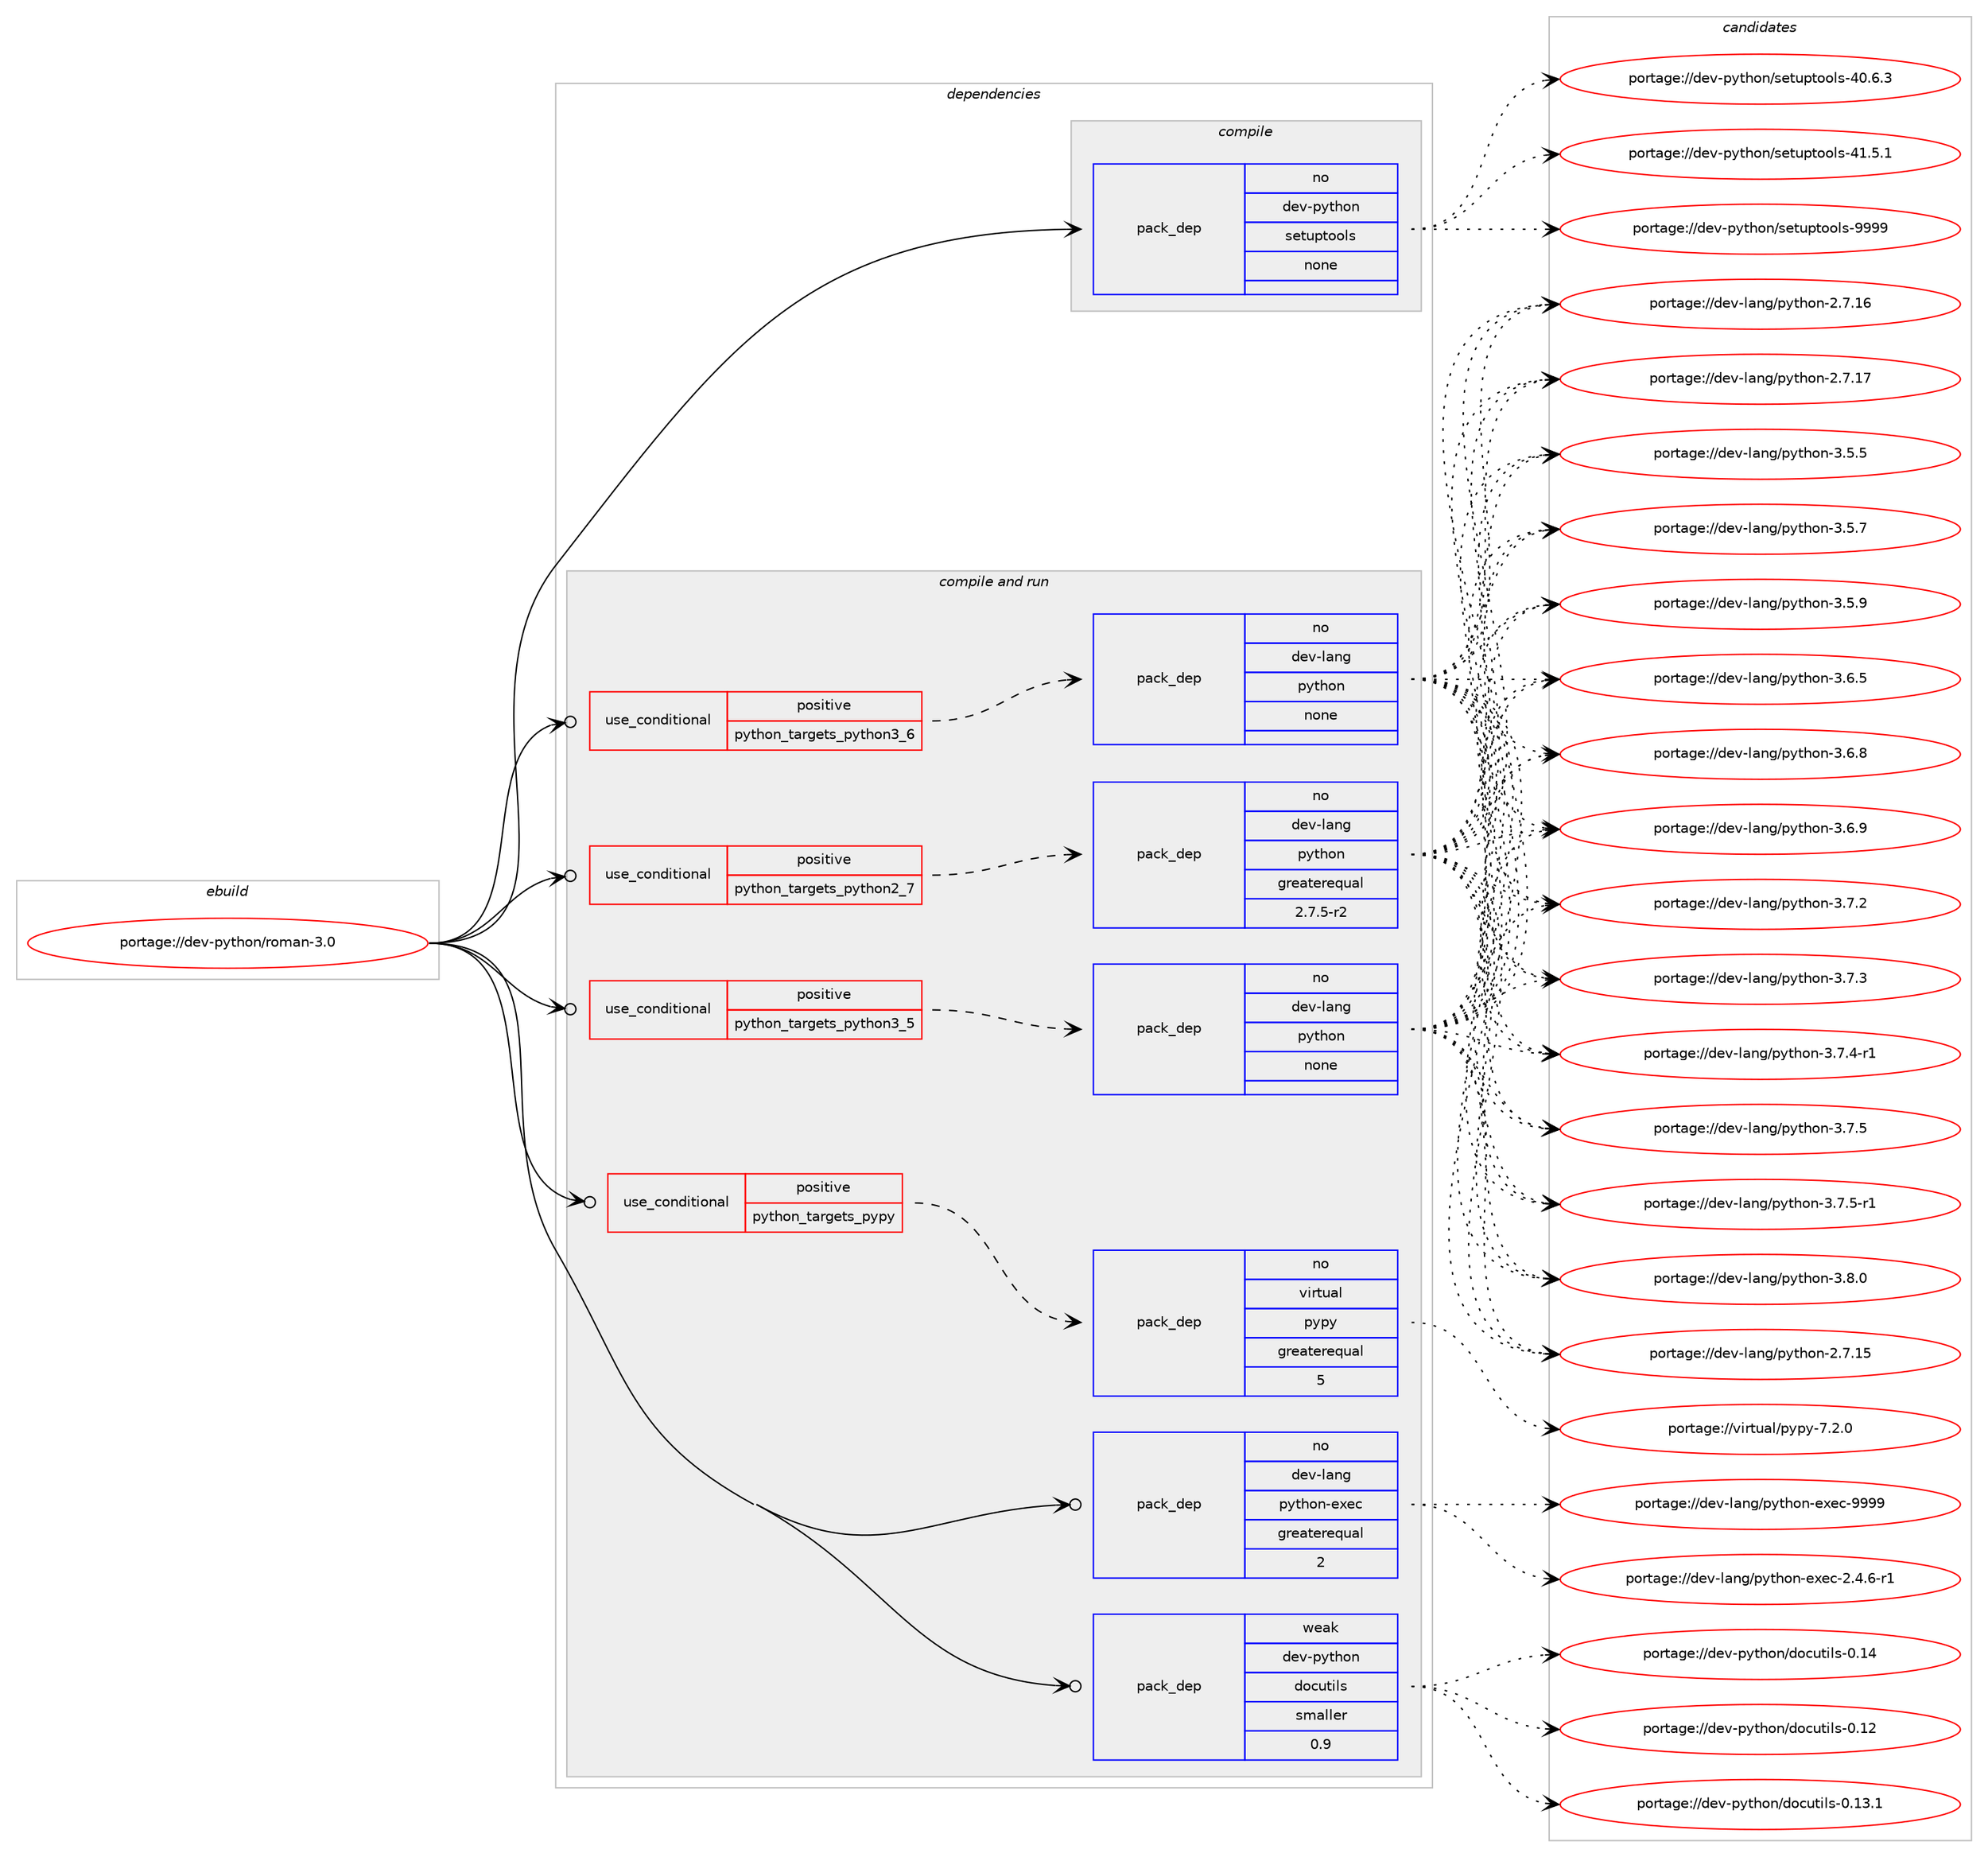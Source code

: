 digraph prolog {

# *************
# Graph options
# *************

newrank=true;
concentrate=true;
compound=true;
graph [rankdir=LR,fontname=Helvetica,fontsize=10,ranksep=1.5];#, ranksep=2.5, nodesep=0.2];
edge  [arrowhead=vee];
node  [fontname=Helvetica,fontsize=10];

# **********
# The ebuild
# **********

subgraph cluster_leftcol {
color=gray;
rank=same;
label=<<i>ebuild</i>>;
id [label="portage://dev-python/roman-3.0", color=red, width=4, href="../dev-python/roman-3.0.svg"];
}

# ****************
# The dependencies
# ****************

subgraph cluster_midcol {
color=gray;
label=<<i>dependencies</i>>;
subgraph cluster_compile {
fillcolor="#eeeeee";
style=filled;
label=<<i>compile</i>>;
subgraph pack129195 {
dependency170713 [label=<<TABLE BORDER="0" CELLBORDER="1" CELLSPACING="0" CELLPADDING="4" WIDTH="220"><TR><TD ROWSPAN="6" CELLPADDING="30">pack_dep</TD></TR><TR><TD WIDTH="110">no</TD></TR><TR><TD>dev-python</TD></TR><TR><TD>setuptools</TD></TR><TR><TD>none</TD></TR><TR><TD></TD></TR></TABLE>>, shape=none, color=blue];
}
id:e -> dependency170713:w [weight=20,style="solid",arrowhead="vee"];
}
subgraph cluster_compileandrun {
fillcolor="#eeeeee";
style=filled;
label=<<i>compile and run</i>>;
subgraph cond38115 {
dependency170714 [label=<<TABLE BORDER="0" CELLBORDER="1" CELLSPACING="0" CELLPADDING="4"><TR><TD ROWSPAN="3" CELLPADDING="10">use_conditional</TD></TR><TR><TD>positive</TD></TR><TR><TD>python_targets_pypy</TD></TR></TABLE>>, shape=none, color=red];
subgraph pack129196 {
dependency170715 [label=<<TABLE BORDER="0" CELLBORDER="1" CELLSPACING="0" CELLPADDING="4" WIDTH="220"><TR><TD ROWSPAN="6" CELLPADDING="30">pack_dep</TD></TR><TR><TD WIDTH="110">no</TD></TR><TR><TD>virtual</TD></TR><TR><TD>pypy</TD></TR><TR><TD>greaterequal</TD></TR><TR><TD>5</TD></TR></TABLE>>, shape=none, color=blue];
}
dependency170714:e -> dependency170715:w [weight=20,style="dashed",arrowhead="vee"];
}
id:e -> dependency170714:w [weight=20,style="solid",arrowhead="odotvee"];
subgraph cond38116 {
dependency170716 [label=<<TABLE BORDER="0" CELLBORDER="1" CELLSPACING="0" CELLPADDING="4"><TR><TD ROWSPAN="3" CELLPADDING="10">use_conditional</TD></TR><TR><TD>positive</TD></TR><TR><TD>python_targets_python2_7</TD></TR></TABLE>>, shape=none, color=red];
subgraph pack129197 {
dependency170717 [label=<<TABLE BORDER="0" CELLBORDER="1" CELLSPACING="0" CELLPADDING="4" WIDTH="220"><TR><TD ROWSPAN="6" CELLPADDING="30">pack_dep</TD></TR><TR><TD WIDTH="110">no</TD></TR><TR><TD>dev-lang</TD></TR><TR><TD>python</TD></TR><TR><TD>greaterequal</TD></TR><TR><TD>2.7.5-r2</TD></TR></TABLE>>, shape=none, color=blue];
}
dependency170716:e -> dependency170717:w [weight=20,style="dashed",arrowhead="vee"];
}
id:e -> dependency170716:w [weight=20,style="solid",arrowhead="odotvee"];
subgraph cond38117 {
dependency170718 [label=<<TABLE BORDER="0" CELLBORDER="1" CELLSPACING="0" CELLPADDING="4"><TR><TD ROWSPAN="3" CELLPADDING="10">use_conditional</TD></TR><TR><TD>positive</TD></TR><TR><TD>python_targets_python3_5</TD></TR></TABLE>>, shape=none, color=red];
subgraph pack129198 {
dependency170719 [label=<<TABLE BORDER="0" CELLBORDER="1" CELLSPACING="0" CELLPADDING="4" WIDTH="220"><TR><TD ROWSPAN="6" CELLPADDING="30">pack_dep</TD></TR><TR><TD WIDTH="110">no</TD></TR><TR><TD>dev-lang</TD></TR><TR><TD>python</TD></TR><TR><TD>none</TD></TR><TR><TD></TD></TR></TABLE>>, shape=none, color=blue];
}
dependency170718:e -> dependency170719:w [weight=20,style="dashed",arrowhead="vee"];
}
id:e -> dependency170718:w [weight=20,style="solid",arrowhead="odotvee"];
subgraph cond38118 {
dependency170720 [label=<<TABLE BORDER="0" CELLBORDER="1" CELLSPACING="0" CELLPADDING="4"><TR><TD ROWSPAN="3" CELLPADDING="10">use_conditional</TD></TR><TR><TD>positive</TD></TR><TR><TD>python_targets_python3_6</TD></TR></TABLE>>, shape=none, color=red];
subgraph pack129199 {
dependency170721 [label=<<TABLE BORDER="0" CELLBORDER="1" CELLSPACING="0" CELLPADDING="4" WIDTH="220"><TR><TD ROWSPAN="6" CELLPADDING="30">pack_dep</TD></TR><TR><TD WIDTH="110">no</TD></TR><TR><TD>dev-lang</TD></TR><TR><TD>python</TD></TR><TR><TD>none</TD></TR><TR><TD></TD></TR></TABLE>>, shape=none, color=blue];
}
dependency170720:e -> dependency170721:w [weight=20,style="dashed",arrowhead="vee"];
}
id:e -> dependency170720:w [weight=20,style="solid",arrowhead="odotvee"];
subgraph pack129200 {
dependency170722 [label=<<TABLE BORDER="0" CELLBORDER="1" CELLSPACING="0" CELLPADDING="4" WIDTH="220"><TR><TD ROWSPAN="6" CELLPADDING="30">pack_dep</TD></TR><TR><TD WIDTH="110">no</TD></TR><TR><TD>dev-lang</TD></TR><TR><TD>python-exec</TD></TR><TR><TD>greaterequal</TD></TR><TR><TD>2</TD></TR></TABLE>>, shape=none, color=blue];
}
id:e -> dependency170722:w [weight=20,style="solid",arrowhead="odotvee"];
subgraph pack129201 {
dependency170723 [label=<<TABLE BORDER="0" CELLBORDER="1" CELLSPACING="0" CELLPADDING="4" WIDTH="220"><TR><TD ROWSPAN="6" CELLPADDING="30">pack_dep</TD></TR><TR><TD WIDTH="110">weak</TD></TR><TR><TD>dev-python</TD></TR><TR><TD>docutils</TD></TR><TR><TD>smaller</TD></TR><TR><TD>0.9</TD></TR></TABLE>>, shape=none, color=blue];
}
id:e -> dependency170723:w [weight=20,style="solid",arrowhead="odotvee"];
}
subgraph cluster_run {
fillcolor="#eeeeee";
style=filled;
label=<<i>run</i>>;
}
}

# **************
# The candidates
# **************

subgraph cluster_choices {
rank=same;
color=gray;
label=<<i>candidates</i>>;

subgraph choice129195 {
color=black;
nodesep=1;
choiceportage100101118451121211161041111104711510111611711211611111110811545524846544651 [label="portage://dev-python/setuptools-40.6.3", color=red, width=4,href="../dev-python/setuptools-40.6.3.svg"];
choiceportage100101118451121211161041111104711510111611711211611111110811545524946534649 [label="portage://dev-python/setuptools-41.5.1", color=red, width=4,href="../dev-python/setuptools-41.5.1.svg"];
choiceportage10010111845112121116104111110471151011161171121161111111081154557575757 [label="portage://dev-python/setuptools-9999", color=red, width=4,href="../dev-python/setuptools-9999.svg"];
dependency170713:e -> choiceportage100101118451121211161041111104711510111611711211611111110811545524846544651:w [style=dotted,weight="100"];
dependency170713:e -> choiceportage100101118451121211161041111104711510111611711211611111110811545524946534649:w [style=dotted,weight="100"];
dependency170713:e -> choiceportage10010111845112121116104111110471151011161171121161111111081154557575757:w [style=dotted,weight="100"];
}
subgraph choice129196 {
color=black;
nodesep=1;
choiceportage1181051141161179710847112121112121455546504648 [label="portage://virtual/pypy-7.2.0", color=red, width=4,href="../virtual/pypy-7.2.0.svg"];
dependency170715:e -> choiceportage1181051141161179710847112121112121455546504648:w [style=dotted,weight="100"];
}
subgraph choice129197 {
color=black;
nodesep=1;
choiceportage10010111845108971101034711212111610411111045504655464953 [label="portage://dev-lang/python-2.7.15", color=red, width=4,href="../dev-lang/python-2.7.15.svg"];
choiceportage10010111845108971101034711212111610411111045504655464954 [label="portage://dev-lang/python-2.7.16", color=red, width=4,href="../dev-lang/python-2.7.16.svg"];
choiceportage10010111845108971101034711212111610411111045504655464955 [label="portage://dev-lang/python-2.7.17", color=red, width=4,href="../dev-lang/python-2.7.17.svg"];
choiceportage100101118451089711010347112121116104111110455146534653 [label="portage://dev-lang/python-3.5.5", color=red, width=4,href="../dev-lang/python-3.5.5.svg"];
choiceportage100101118451089711010347112121116104111110455146534655 [label="portage://dev-lang/python-3.5.7", color=red, width=4,href="../dev-lang/python-3.5.7.svg"];
choiceportage100101118451089711010347112121116104111110455146534657 [label="portage://dev-lang/python-3.5.9", color=red, width=4,href="../dev-lang/python-3.5.9.svg"];
choiceportage100101118451089711010347112121116104111110455146544653 [label="portage://dev-lang/python-3.6.5", color=red, width=4,href="../dev-lang/python-3.6.5.svg"];
choiceportage100101118451089711010347112121116104111110455146544656 [label="portage://dev-lang/python-3.6.8", color=red, width=4,href="../dev-lang/python-3.6.8.svg"];
choiceportage100101118451089711010347112121116104111110455146544657 [label="portage://dev-lang/python-3.6.9", color=red, width=4,href="../dev-lang/python-3.6.9.svg"];
choiceportage100101118451089711010347112121116104111110455146554650 [label="portage://dev-lang/python-3.7.2", color=red, width=4,href="../dev-lang/python-3.7.2.svg"];
choiceportage100101118451089711010347112121116104111110455146554651 [label="portage://dev-lang/python-3.7.3", color=red, width=4,href="../dev-lang/python-3.7.3.svg"];
choiceportage1001011184510897110103471121211161041111104551465546524511449 [label="portage://dev-lang/python-3.7.4-r1", color=red, width=4,href="../dev-lang/python-3.7.4-r1.svg"];
choiceportage100101118451089711010347112121116104111110455146554653 [label="portage://dev-lang/python-3.7.5", color=red, width=4,href="../dev-lang/python-3.7.5.svg"];
choiceportage1001011184510897110103471121211161041111104551465546534511449 [label="portage://dev-lang/python-3.7.5-r1", color=red, width=4,href="../dev-lang/python-3.7.5-r1.svg"];
choiceportage100101118451089711010347112121116104111110455146564648 [label="portage://dev-lang/python-3.8.0", color=red, width=4,href="../dev-lang/python-3.8.0.svg"];
dependency170717:e -> choiceportage10010111845108971101034711212111610411111045504655464953:w [style=dotted,weight="100"];
dependency170717:e -> choiceportage10010111845108971101034711212111610411111045504655464954:w [style=dotted,weight="100"];
dependency170717:e -> choiceportage10010111845108971101034711212111610411111045504655464955:w [style=dotted,weight="100"];
dependency170717:e -> choiceportage100101118451089711010347112121116104111110455146534653:w [style=dotted,weight="100"];
dependency170717:e -> choiceportage100101118451089711010347112121116104111110455146534655:w [style=dotted,weight="100"];
dependency170717:e -> choiceportage100101118451089711010347112121116104111110455146534657:w [style=dotted,weight="100"];
dependency170717:e -> choiceportage100101118451089711010347112121116104111110455146544653:w [style=dotted,weight="100"];
dependency170717:e -> choiceportage100101118451089711010347112121116104111110455146544656:w [style=dotted,weight="100"];
dependency170717:e -> choiceportage100101118451089711010347112121116104111110455146544657:w [style=dotted,weight="100"];
dependency170717:e -> choiceportage100101118451089711010347112121116104111110455146554650:w [style=dotted,weight="100"];
dependency170717:e -> choiceportage100101118451089711010347112121116104111110455146554651:w [style=dotted,weight="100"];
dependency170717:e -> choiceportage1001011184510897110103471121211161041111104551465546524511449:w [style=dotted,weight="100"];
dependency170717:e -> choiceportage100101118451089711010347112121116104111110455146554653:w [style=dotted,weight="100"];
dependency170717:e -> choiceportage1001011184510897110103471121211161041111104551465546534511449:w [style=dotted,weight="100"];
dependency170717:e -> choiceportage100101118451089711010347112121116104111110455146564648:w [style=dotted,weight="100"];
}
subgraph choice129198 {
color=black;
nodesep=1;
choiceportage10010111845108971101034711212111610411111045504655464953 [label="portage://dev-lang/python-2.7.15", color=red, width=4,href="../dev-lang/python-2.7.15.svg"];
choiceportage10010111845108971101034711212111610411111045504655464954 [label="portage://dev-lang/python-2.7.16", color=red, width=4,href="../dev-lang/python-2.7.16.svg"];
choiceportage10010111845108971101034711212111610411111045504655464955 [label="portage://dev-lang/python-2.7.17", color=red, width=4,href="../dev-lang/python-2.7.17.svg"];
choiceportage100101118451089711010347112121116104111110455146534653 [label="portage://dev-lang/python-3.5.5", color=red, width=4,href="../dev-lang/python-3.5.5.svg"];
choiceportage100101118451089711010347112121116104111110455146534655 [label="portage://dev-lang/python-3.5.7", color=red, width=4,href="../dev-lang/python-3.5.7.svg"];
choiceportage100101118451089711010347112121116104111110455146534657 [label="portage://dev-lang/python-3.5.9", color=red, width=4,href="../dev-lang/python-3.5.9.svg"];
choiceportage100101118451089711010347112121116104111110455146544653 [label="portage://dev-lang/python-3.6.5", color=red, width=4,href="../dev-lang/python-3.6.5.svg"];
choiceportage100101118451089711010347112121116104111110455146544656 [label="portage://dev-lang/python-3.6.8", color=red, width=4,href="../dev-lang/python-3.6.8.svg"];
choiceportage100101118451089711010347112121116104111110455146544657 [label="portage://dev-lang/python-3.6.9", color=red, width=4,href="../dev-lang/python-3.6.9.svg"];
choiceportage100101118451089711010347112121116104111110455146554650 [label="portage://dev-lang/python-3.7.2", color=red, width=4,href="../dev-lang/python-3.7.2.svg"];
choiceportage100101118451089711010347112121116104111110455146554651 [label="portage://dev-lang/python-3.7.3", color=red, width=4,href="../dev-lang/python-3.7.3.svg"];
choiceportage1001011184510897110103471121211161041111104551465546524511449 [label="portage://dev-lang/python-3.7.4-r1", color=red, width=4,href="../dev-lang/python-3.7.4-r1.svg"];
choiceportage100101118451089711010347112121116104111110455146554653 [label="portage://dev-lang/python-3.7.5", color=red, width=4,href="../dev-lang/python-3.7.5.svg"];
choiceportage1001011184510897110103471121211161041111104551465546534511449 [label="portage://dev-lang/python-3.7.5-r1", color=red, width=4,href="../dev-lang/python-3.7.5-r1.svg"];
choiceportage100101118451089711010347112121116104111110455146564648 [label="portage://dev-lang/python-3.8.0", color=red, width=4,href="../dev-lang/python-3.8.0.svg"];
dependency170719:e -> choiceportage10010111845108971101034711212111610411111045504655464953:w [style=dotted,weight="100"];
dependency170719:e -> choiceportage10010111845108971101034711212111610411111045504655464954:w [style=dotted,weight="100"];
dependency170719:e -> choiceportage10010111845108971101034711212111610411111045504655464955:w [style=dotted,weight="100"];
dependency170719:e -> choiceportage100101118451089711010347112121116104111110455146534653:w [style=dotted,weight="100"];
dependency170719:e -> choiceportage100101118451089711010347112121116104111110455146534655:w [style=dotted,weight="100"];
dependency170719:e -> choiceportage100101118451089711010347112121116104111110455146534657:w [style=dotted,weight="100"];
dependency170719:e -> choiceportage100101118451089711010347112121116104111110455146544653:w [style=dotted,weight="100"];
dependency170719:e -> choiceportage100101118451089711010347112121116104111110455146544656:w [style=dotted,weight="100"];
dependency170719:e -> choiceportage100101118451089711010347112121116104111110455146544657:w [style=dotted,weight="100"];
dependency170719:e -> choiceportage100101118451089711010347112121116104111110455146554650:w [style=dotted,weight="100"];
dependency170719:e -> choiceportage100101118451089711010347112121116104111110455146554651:w [style=dotted,weight="100"];
dependency170719:e -> choiceportage1001011184510897110103471121211161041111104551465546524511449:w [style=dotted,weight="100"];
dependency170719:e -> choiceportage100101118451089711010347112121116104111110455146554653:w [style=dotted,weight="100"];
dependency170719:e -> choiceportage1001011184510897110103471121211161041111104551465546534511449:w [style=dotted,weight="100"];
dependency170719:e -> choiceportage100101118451089711010347112121116104111110455146564648:w [style=dotted,weight="100"];
}
subgraph choice129199 {
color=black;
nodesep=1;
choiceportage10010111845108971101034711212111610411111045504655464953 [label="portage://dev-lang/python-2.7.15", color=red, width=4,href="../dev-lang/python-2.7.15.svg"];
choiceportage10010111845108971101034711212111610411111045504655464954 [label="portage://dev-lang/python-2.7.16", color=red, width=4,href="../dev-lang/python-2.7.16.svg"];
choiceportage10010111845108971101034711212111610411111045504655464955 [label="portage://dev-lang/python-2.7.17", color=red, width=4,href="../dev-lang/python-2.7.17.svg"];
choiceportage100101118451089711010347112121116104111110455146534653 [label="portage://dev-lang/python-3.5.5", color=red, width=4,href="../dev-lang/python-3.5.5.svg"];
choiceportage100101118451089711010347112121116104111110455146534655 [label="portage://dev-lang/python-3.5.7", color=red, width=4,href="../dev-lang/python-3.5.7.svg"];
choiceportage100101118451089711010347112121116104111110455146534657 [label="portage://dev-lang/python-3.5.9", color=red, width=4,href="../dev-lang/python-3.5.9.svg"];
choiceportage100101118451089711010347112121116104111110455146544653 [label="portage://dev-lang/python-3.6.5", color=red, width=4,href="../dev-lang/python-3.6.5.svg"];
choiceportage100101118451089711010347112121116104111110455146544656 [label="portage://dev-lang/python-3.6.8", color=red, width=4,href="../dev-lang/python-3.6.8.svg"];
choiceportage100101118451089711010347112121116104111110455146544657 [label="portage://dev-lang/python-3.6.9", color=red, width=4,href="../dev-lang/python-3.6.9.svg"];
choiceportage100101118451089711010347112121116104111110455146554650 [label="portage://dev-lang/python-3.7.2", color=red, width=4,href="../dev-lang/python-3.7.2.svg"];
choiceportage100101118451089711010347112121116104111110455146554651 [label="portage://dev-lang/python-3.7.3", color=red, width=4,href="../dev-lang/python-3.7.3.svg"];
choiceportage1001011184510897110103471121211161041111104551465546524511449 [label="portage://dev-lang/python-3.7.4-r1", color=red, width=4,href="../dev-lang/python-3.7.4-r1.svg"];
choiceportage100101118451089711010347112121116104111110455146554653 [label="portage://dev-lang/python-3.7.5", color=red, width=4,href="../dev-lang/python-3.7.5.svg"];
choiceportage1001011184510897110103471121211161041111104551465546534511449 [label="portage://dev-lang/python-3.7.5-r1", color=red, width=4,href="../dev-lang/python-3.7.5-r1.svg"];
choiceportage100101118451089711010347112121116104111110455146564648 [label="portage://dev-lang/python-3.8.0", color=red, width=4,href="../dev-lang/python-3.8.0.svg"];
dependency170721:e -> choiceportage10010111845108971101034711212111610411111045504655464953:w [style=dotted,weight="100"];
dependency170721:e -> choiceportage10010111845108971101034711212111610411111045504655464954:w [style=dotted,weight="100"];
dependency170721:e -> choiceportage10010111845108971101034711212111610411111045504655464955:w [style=dotted,weight="100"];
dependency170721:e -> choiceportage100101118451089711010347112121116104111110455146534653:w [style=dotted,weight="100"];
dependency170721:e -> choiceportage100101118451089711010347112121116104111110455146534655:w [style=dotted,weight="100"];
dependency170721:e -> choiceportage100101118451089711010347112121116104111110455146534657:w [style=dotted,weight="100"];
dependency170721:e -> choiceportage100101118451089711010347112121116104111110455146544653:w [style=dotted,weight="100"];
dependency170721:e -> choiceportage100101118451089711010347112121116104111110455146544656:w [style=dotted,weight="100"];
dependency170721:e -> choiceportage100101118451089711010347112121116104111110455146544657:w [style=dotted,weight="100"];
dependency170721:e -> choiceportage100101118451089711010347112121116104111110455146554650:w [style=dotted,weight="100"];
dependency170721:e -> choiceportage100101118451089711010347112121116104111110455146554651:w [style=dotted,weight="100"];
dependency170721:e -> choiceportage1001011184510897110103471121211161041111104551465546524511449:w [style=dotted,weight="100"];
dependency170721:e -> choiceportage100101118451089711010347112121116104111110455146554653:w [style=dotted,weight="100"];
dependency170721:e -> choiceportage1001011184510897110103471121211161041111104551465546534511449:w [style=dotted,weight="100"];
dependency170721:e -> choiceportage100101118451089711010347112121116104111110455146564648:w [style=dotted,weight="100"];
}
subgraph choice129200 {
color=black;
nodesep=1;
choiceportage10010111845108971101034711212111610411111045101120101994550465246544511449 [label="portage://dev-lang/python-exec-2.4.6-r1", color=red, width=4,href="../dev-lang/python-exec-2.4.6-r1.svg"];
choiceportage10010111845108971101034711212111610411111045101120101994557575757 [label="portage://dev-lang/python-exec-9999", color=red, width=4,href="../dev-lang/python-exec-9999.svg"];
dependency170722:e -> choiceportage10010111845108971101034711212111610411111045101120101994550465246544511449:w [style=dotted,weight="100"];
dependency170722:e -> choiceportage10010111845108971101034711212111610411111045101120101994557575757:w [style=dotted,weight="100"];
}
subgraph choice129201 {
color=black;
nodesep=1;
choiceportage1001011184511212111610411111047100111991171161051081154548464950 [label="portage://dev-python/docutils-0.12", color=red, width=4,href="../dev-python/docutils-0.12.svg"];
choiceportage10010111845112121116104111110471001119911711610510811545484649514649 [label="portage://dev-python/docutils-0.13.1", color=red, width=4,href="../dev-python/docutils-0.13.1.svg"];
choiceportage1001011184511212111610411111047100111991171161051081154548464952 [label="portage://dev-python/docutils-0.14", color=red, width=4,href="../dev-python/docutils-0.14.svg"];
dependency170723:e -> choiceportage1001011184511212111610411111047100111991171161051081154548464950:w [style=dotted,weight="100"];
dependency170723:e -> choiceportage10010111845112121116104111110471001119911711610510811545484649514649:w [style=dotted,weight="100"];
dependency170723:e -> choiceportage1001011184511212111610411111047100111991171161051081154548464952:w [style=dotted,weight="100"];
}
}

}
